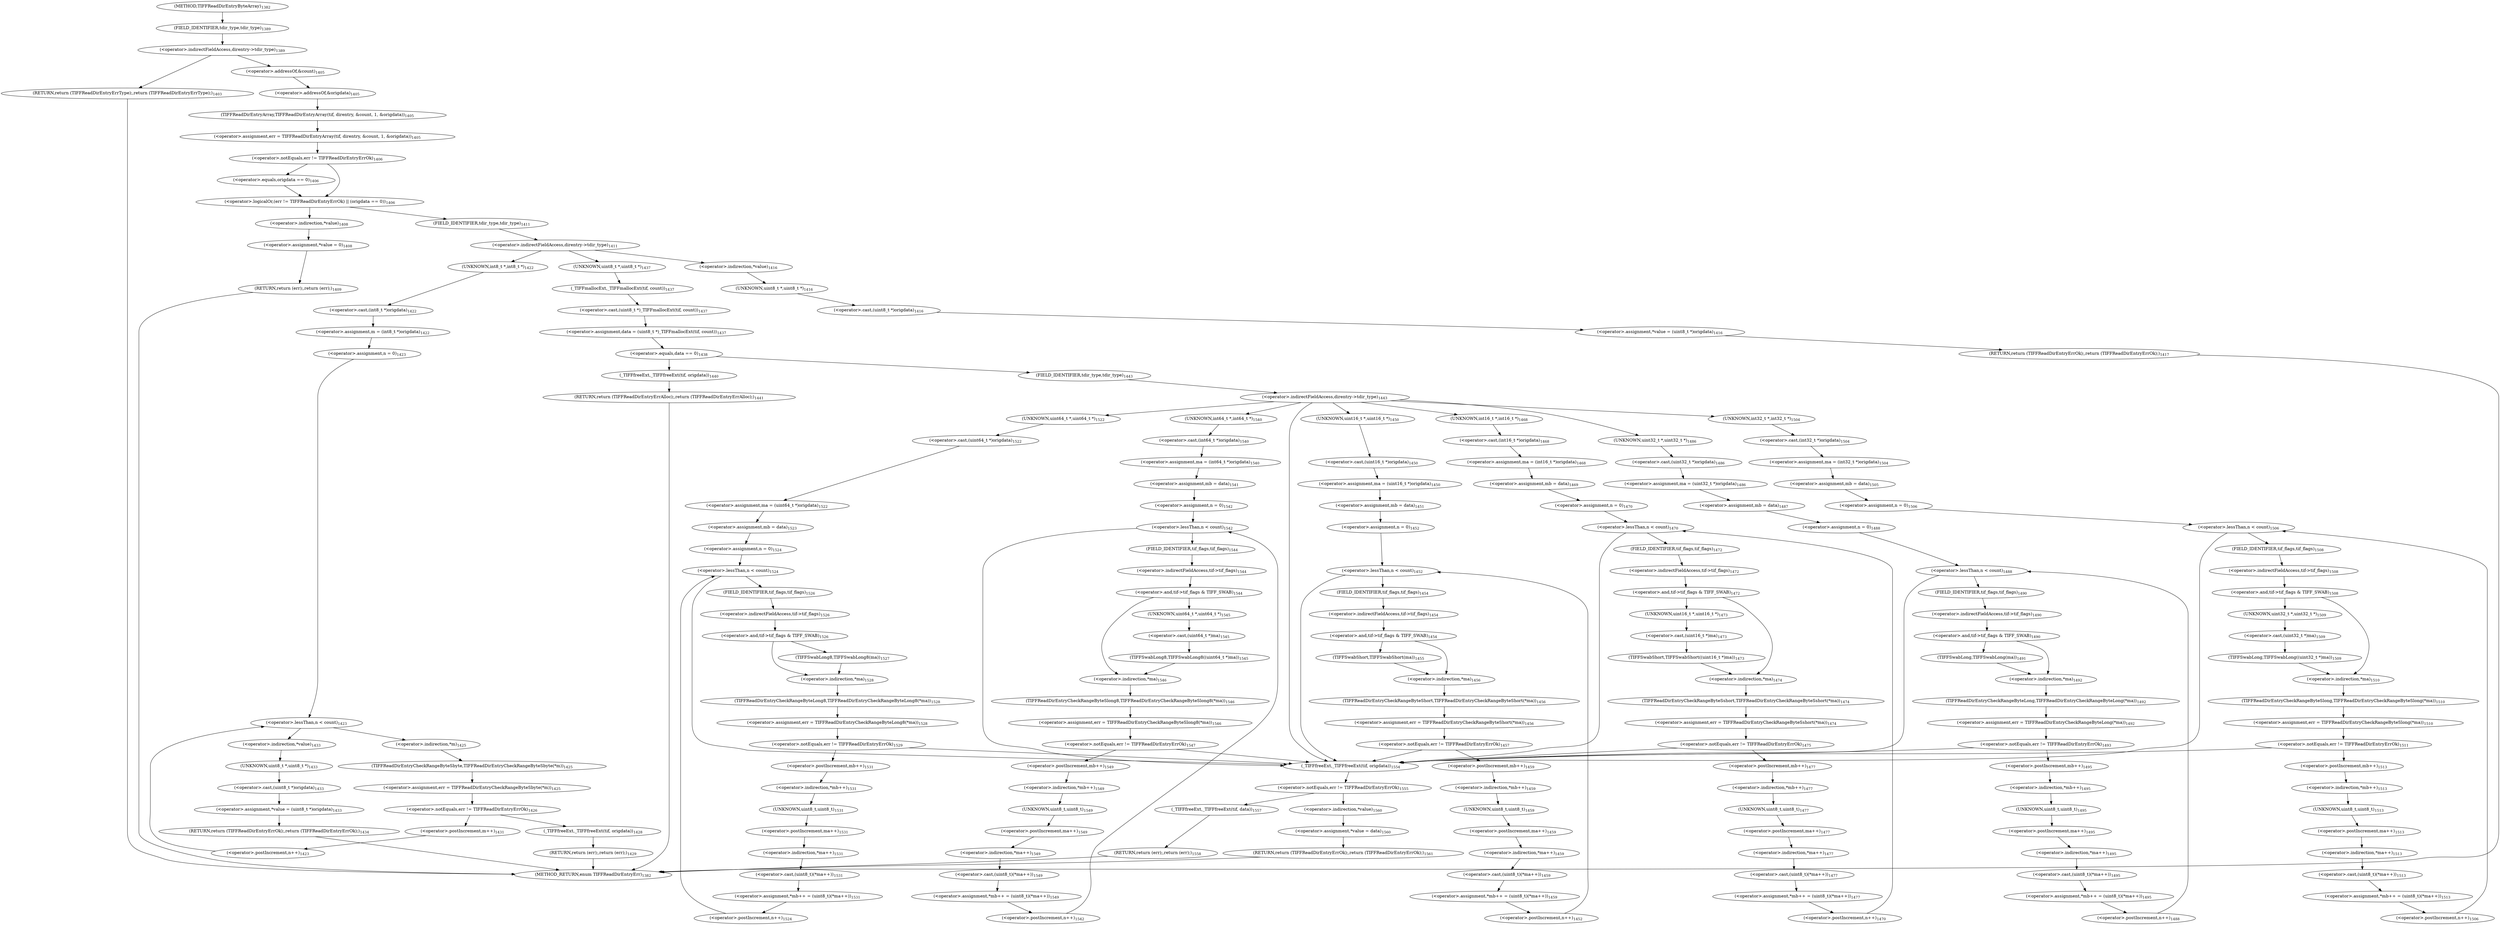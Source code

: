 digraph "TIFFReadDirEntryByteArray" {  
"81198" [label = <(&lt;operator&gt;.assignment,err = TIFFReadDirEntryArray(tif, direntry, &amp;count, 1, &amp;origdata))<SUB>1405</SUB>> ]
"81288" [label = <(&lt;operator&gt;.assignment,data = (uint8_t *)_TIFFmallocExt(tif, count))<SUB>1437</SUB>> ]
"81646" [label = <(_TIFFfreeExt,_TIFFfreeExt(tif, origdata))<SUB>1554</SUB>> ]
"81659" [label = <(&lt;operator&gt;.assignment,*value = data)<SUB>1560</SUB>> ]
"81663" [label = <(RETURN,return (TIFFReadDirEntryErrOk);,return (TIFFReadDirEntryErrOk);)<SUB>1561</SUB>> ]
"81170" [label = <(&lt;operator&gt;.indirectFieldAccess,direntry-&gt;tdir_type)<SUB>1389</SUB>> ]
"81200" [label = <(TIFFReadDirEntryArray,TIFFReadDirEntryArray(tif, direntry, &amp;count, 1, &amp;origdata))<SUB>1405</SUB>> ]
"81209" [label = <(&lt;operator&gt;.logicalOr,(err != TIFFReadDirEntryErrOk) || (origdata == 0))<SUB>1406</SUB>> ]
"81224" [label = <(&lt;operator&gt;.indirectFieldAccess,direntry-&gt;tdir_type)<SUB>1411</SUB>> ]
"81290" [label = <(&lt;operator&gt;.cast,(uint8_t *)_TIFFmallocExt(tif, count))<SUB>1437</SUB>> ]
"81296" [label = <(&lt;operator&gt;.equals,data == 0)<SUB>1438</SUB>> ]
"81306" [label = <(&lt;operator&gt;.indirectFieldAccess,direntry-&gt;tdir_type)<SUB>1443</SUB>> ]
"81650" [label = <(&lt;operator&gt;.notEquals,err != TIFFReadDirEntryErrOk)<SUB>1555</SUB>> ]
"81660" [label = <(&lt;operator&gt;.indirection,*value)<SUB>1560</SUB>> ]
"81172" [label = <(FIELD_IDENTIFIER,tdir_type,tdir_type)<SUB>1389</SUB>> ]
"81196" [label = <(RETURN,return (TIFFReadDirEntryErrType);,return (TIFFReadDirEntryErrType);)<SUB>1403</SUB>> ]
"81203" [label = <(&lt;operator&gt;.addressOf,&amp;count)<SUB>1405</SUB>> ]
"81206" [label = <(&lt;operator&gt;.addressOf,&amp;origdata)<SUB>1405</SUB>> ]
"81210" [label = <(&lt;operator&gt;.notEquals,err != TIFFReadDirEntryErrOk)<SUB>1406</SUB>> ]
"81213" [label = <(&lt;operator&gt;.equals,origdata == 0)<SUB>1406</SUB>> ]
"81217" [label = <(&lt;operator&gt;.assignment,*value = 0)<SUB>1408</SUB>> ]
"81221" [label = <(RETURN,return (err);,return (err);)<SUB>1409</SUB>> ]
"81226" [label = <(FIELD_IDENTIFIER,tdir_type,tdir_type)<SUB>1411</SUB>> ]
"81234" [label = <(&lt;operator&gt;.assignment,*value = (uint8_t *)origdata)<SUB>1416</SUB>> ]
"81240" [label = <(RETURN,return (TIFFReadDirEntryErrOk);,return (TIFFReadDirEntryErrOk);)<SUB>1417</SUB>> ]
"81291" [label = <(UNKNOWN,uint8_t *,uint8_t *)<SUB>1437</SUB>> ]
"81292" [label = <(_TIFFmallocExt,_TIFFmallocExt(tif, count))<SUB>1437</SUB>> ]
"81300" [label = <(_TIFFfreeExt,_TIFFfreeExt(tif, origdata))<SUB>1440</SUB>> ]
"81303" [label = <(RETURN,return (TIFFReadDirEntryErrAlloc);,return (TIFFReadDirEntryErrAlloc);)<SUB>1441</SUB>> ]
"81308" [label = <(FIELD_IDENTIFIER,tdir_type,tdir_type)<SUB>1443</SUB>> ]
"81654" [label = <(_TIFFfreeExt,_TIFFfreeExt(tif, data))<SUB>1557</SUB>> ]
"81657" [label = <(RETURN,return (err);,return (err);)<SUB>1558</SUB>> ]
"81218" [label = <(&lt;operator&gt;.indirection,*value)<SUB>1408</SUB>> ]
"81235" [label = <(&lt;operator&gt;.indirection,*value)<SUB>1416</SUB>> ]
"81237" [label = <(&lt;operator&gt;.cast,(uint8_t *)origdata)<SUB>1416</SUB>> ]
"81247" [label = <(&lt;operator&gt;.assignment,m = (int8_t *)origdata)<SUB>1422</SUB>> ]
"81280" [label = <(&lt;operator&gt;.assignment,*value = (uint8_t *)origdata)<SUB>1433</SUB>> ]
"81286" [label = <(RETURN,return (TIFFReadDirEntryErrOk);,return (TIFFReadDirEntryErrOk);)<SUB>1434</SUB>> ]
"81316" [label = <(&lt;operator&gt;.assignment,ma = (uint16_t *)origdata)<SUB>1450</SUB>> ]
"81321" [label = <(&lt;operator&gt;.assignment,mb = data)<SUB>1451</SUB>> ]
"81371" [label = <(&lt;operator&gt;.assignment,ma = (int16_t *)origdata)<SUB>1468</SUB>> ]
"81376" [label = <(&lt;operator&gt;.assignment,mb = data)<SUB>1469</SUB>> ]
"81428" [label = <(&lt;operator&gt;.assignment,ma = (uint32_t *)origdata)<SUB>1486</SUB>> ]
"81433" [label = <(&lt;operator&gt;.assignment,mb = data)<SUB>1487</SUB>> ]
"81483" [label = <(&lt;operator&gt;.assignment,ma = (int32_t *)origdata)<SUB>1504</SUB>> ]
"81488" [label = <(&lt;operator&gt;.assignment,mb = data)<SUB>1505</SUB>> ]
"81540" [label = <(&lt;operator&gt;.assignment,ma = (uint64_t *)origdata)<SUB>1522</SUB>> ]
"81545" [label = <(&lt;operator&gt;.assignment,mb = data)<SUB>1523</SUB>> ]
"81595" [label = <(&lt;operator&gt;.assignment,ma = (int64_t *)origdata)<SUB>1540</SUB>> ]
"81600" [label = <(&lt;operator&gt;.assignment,mb = data)<SUB>1541</SUB>> ]
"81238" [label = <(UNKNOWN,uint8_t *,uint8_t *)<SUB>1416</SUB>> ]
"81249" [label = <(&lt;operator&gt;.cast,(int8_t *)origdata)<SUB>1422</SUB>> ]
"81257" [label = <(&lt;operator&gt;.lessThan,n &lt; count)<SUB>1423</SUB>> ]
"81260" [label = <(&lt;operator&gt;.postIncrement,n++)<SUB>1423</SUB>> ]
"81281" [label = <(&lt;operator&gt;.indirection,*value)<SUB>1433</SUB>> ]
"81283" [label = <(&lt;operator&gt;.cast,(uint8_t *)origdata)<SUB>1433</SUB>> ]
"81318" [label = <(&lt;operator&gt;.cast,(uint16_t *)origdata)<SUB>1450</SUB>> ]
"81329" [label = <(&lt;operator&gt;.lessThan,n &lt; count)<SUB>1452</SUB>> ]
"81332" [label = <(&lt;operator&gt;.postIncrement,n++)<SUB>1452</SUB>> ]
"81373" [label = <(&lt;operator&gt;.cast,(int16_t *)origdata)<SUB>1468</SUB>> ]
"81384" [label = <(&lt;operator&gt;.lessThan,n &lt; count)<SUB>1470</SUB>> ]
"81387" [label = <(&lt;operator&gt;.postIncrement,n++)<SUB>1470</SUB>> ]
"81430" [label = <(&lt;operator&gt;.cast,(uint32_t *)origdata)<SUB>1486</SUB>> ]
"81441" [label = <(&lt;operator&gt;.lessThan,n &lt; count)<SUB>1488</SUB>> ]
"81444" [label = <(&lt;operator&gt;.postIncrement,n++)<SUB>1488</SUB>> ]
"81485" [label = <(&lt;operator&gt;.cast,(int32_t *)origdata)<SUB>1504</SUB>> ]
"81496" [label = <(&lt;operator&gt;.lessThan,n &lt; count)<SUB>1506</SUB>> ]
"81499" [label = <(&lt;operator&gt;.postIncrement,n++)<SUB>1506</SUB>> ]
"81542" [label = <(&lt;operator&gt;.cast,(uint64_t *)origdata)<SUB>1522</SUB>> ]
"81553" [label = <(&lt;operator&gt;.lessThan,n &lt; count)<SUB>1524</SUB>> ]
"81556" [label = <(&lt;operator&gt;.postIncrement,n++)<SUB>1524</SUB>> ]
"81597" [label = <(&lt;operator&gt;.cast,(int64_t *)origdata)<SUB>1540</SUB>> ]
"81608" [label = <(&lt;operator&gt;.lessThan,n &lt; count)<SUB>1542</SUB>> ]
"81611" [label = <(&lt;operator&gt;.postIncrement,n++)<SUB>1542</SUB>> ]
"81250" [label = <(UNKNOWN,int8_t *,int8_t *)<SUB>1422</SUB>> ]
"81254" [label = <(&lt;operator&gt;.assignment,n = 0)<SUB>1423</SUB>> ]
"81263" [label = <(&lt;operator&gt;.assignment,err = TIFFReadDirEntryCheckRangeByteSbyte(*m))<SUB>1425</SUB>> ]
"81278" [label = <(&lt;operator&gt;.postIncrement,m++)<SUB>1431</SUB>> ]
"81284" [label = <(UNKNOWN,uint8_t *,uint8_t *)<SUB>1433</SUB>> ]
"81319" [label = <(UNKNOWN,uint16_t *,uint16_t *)<SUB>1450</SUB>> ]
"81326" [label = <(&lt;operator&gt;.assignment,n = 0)<SUB>1452</SUB>> ]
"81344" [label = <(&lt;operator&gt;.assignment,err = TIFFReadDirEntryCheckRangeByteShort(*ma))<SUB>1456</SUB>> ]
"81355" [label = <(&lt;operator&gt;.assignment,*mb++ = (uint8_t)(*ma++))<SUB>1459</SUB>> ]
"81374" [label = <(UNKNOWN,int16_t *,int16_t *)<SUB>1468</SUB>> ]
"81381" [label = <(&lt;operator&gt;.assignment,n = 0)<SUB>1470</SUB>> ]
"81401" [label = <(&lt;operator&gt;.assignment,err = TIFFReadDirEntryCheckRangeByteSshort(*ma))<SUB>1474</SUB>> ]
"81412" [label = <(&lt;operator&gt;.assignment,*mb++ = (uint8_t)(*ma++))<SUB>1477</SUB>> ]
"81431" [label = <(UNKNOWN,uint32_t *,uint32_t *)<SUB>1486</SUB>> ]
"81438" [label = <(&lt;operator&gt;.assignment,n = 0)<SUB>1488</SUB>> ]
"81456" [label = <(&lt;operator&gt;.assignment,err = TIFFReadDirEntryCheckRangeByteLong(*ma))<SUB>1492</SUB>> ]
"81467" [label = <(&lt;operator&gt;.assignment,*mb++ = (uint8_t)(*ma++))<SUB>1495</SUB>> ]
"81486" [label = <(UNKNOWN,int32_t *,int32_t *)<SUB>1504</SUB>> ]
"81493" [label = <(&lt;operator&gt;.assignment,n = 0)<SUB>1506</SUB>> ]
"81513" [label = <(&lt;operator&gt;.assignment,err = TIFFReadDirEntryCheckRangeByteSlong(*ma))<SUB>1510</SUB>> ]
"81524" [label = <(&lt;operator&gt;.assignment,*mb++ = (uint8_t)(*ma++))<SUB>1513</SUB>> ]
"81543" [label = <(UNKNOWN,uint64_t *,uint64_t *)<SUB>1522</SUB>> ]
"81550" [label = <(&lt;operator&gt;.assignment,n = 0)<SUB>1524</SUB>> ]
"81568" [label = <(&lt;operator&gt;.assignment,err = TIFFReadDirEntryCheckRangeByteLong8(*ma))<SUB>1528</SUB>> ]
"81579" [label = <(&lt;operator&gt;.assignment,*mb++ = (uint8_t)(*ma++))<SUB>1531</SUB>> ]
"81598" [label = <(UNKNOWN,int64_t *,int64_t *)<SUB>1540</SUB>> ]
"81605" [label = <(&lt;operator&gt;.assignment,n = 0)<SUB>1542</SUB>> ]
"81625" [label = <(&lt;operator&gt;.assignment,err = TIFFReadDirEntryCheckRangeByteSlong8(*ma))<SUB>1546</SUB>> ]
"81636" [label = <(&lt;operator&gt;.assignment,*mb++ = (uint8_t)(*ma++))<SUB>1549</SUB>> ]
"81265" [label = <(TIFFReadDirEntryCheckRangeByteSbyte,TIFFReadDirEntryCheckRangeByteSbyte(*m))<SUB>1425</SUB>> ]
"81269" [label = <(&lt;operator&gt;.notEquals,err != TIFFReadDirEntryErrOk)<SUB>1426</SUB>> ]
"81336" [label = <(&lt;operator&gt;.and,tif-&gt;tif_flags &amp; TIFF_SWAB)<SUB>1454</SUB>> ]
"81346" [label = <(TIFFReadDirEntryCheckRangeByteShort,TIFFReadDirEntryCheckRangeByteShort(*ma))<SUB>1456</SUB>> ]
"81350" [label = <(&lt;operator&gt;.notEquals,err != TIFFReadDirEntryErrOk)<SUB>1457</SUB>> ]
"81356" [label = <(&lt;operator&gt;.indirection,*mb++)<SUB>1459</SUB>> ]
"81359" [label = <(&lt;operator&gt;.cast,(uint8_t)(*ma++))<SUB>1459</SUB>> ]
"81391" [label = <(&lt;operator&gt;.and,tif-&gt;tif_flags &amp; TIFF_SWAB)<SUB>1472</SUB>> ]
"81403" [label = <(TIFFReadDirEntryCheckRangeByteSshort,TIFFReadDirEntryCheckRangeByteSshort(*ma))<SUB>1474</SUB>> ]
"81407" [label = <(&lt;operator&gt;.notEquals,err != TIFFReadDirEntryErrOk)<SUB>1475</SUB>> ]
"81413" [label = <(&lt;operator&gt;.indirection,*mb++)<SUB>1477</SUB>> ]
"81416" [label = <(&lt;operator&gt;.cast,(uint8_t)(*ma++))<SUB>1477</SUB>> ]
"81448" [label = <(&lt;operator&gt;.and,tif-&gt;tif_flags &amp; TIFF_SWAB)<SUB>1490</SUB>> ]
"81458" [label = <(TIFFReadDirEntryCheckRangeByteLong,TIFFReadDirEntryCheckRangeByteLong(*ma))<SUB>1492</SUB>> ]
"81462" [label = <(&lt;operator&gt;.notEquals,err != TIFFReadDirEntryErrOk)<SUB>1493</SUB>> ]
"81468" [label = <(&lt;operator&gt;.indirection,*mb++)<SUB>1495</SUB>> ]
"81471" [label = <(&lt;operator&gt;.cast,(uint8_t)(*ma++))<SUB>1495</SUB>> ]
"81503" [label = <(&lt;operator&gt;.and,tif-&gt;tif_flags &amp; TIFF_SWAB)<SUB>1508</SUB>> ]
"81515" [label = <(TIFFReadDirEntryCheckRangeByteSlong,TIFFReadDirEntryCheckRangeByteSlong(*ma))<SUB>1510</SUB>> ]
"81519" [label = <(&lt;operator&gt;.notEquals,err != TIFFReadDirEntryErrOk)<SUB>1511</SUB>> ]
"81525" [label = <(&lt;operator&gt;.indirection,*mb++)<SUB>1513</SUB>> ]
"81528" [label = <(&lt;operator&gt;.cast,(uint8_t)(*ma++))<SUB>1513</SUB>> ]
"81560" [label = <(&lt;operator&gt;.and,tif-&gt;tif_flags &amp; TIFF_SWAB)<SUB>1526</SUB>> ]
"81570" [label = <(TIFFReadDirEntryCheckRangeByteLong8,TIFFReadDirEntryCheckRangeByteLong8(*ma))<SUB>1528</SUB>> ]
"81574" [label = <(&lt;operator&gt;.notEquals,err != TIFFReadDirEntryErrOk)<SUB>1529</SUB>> ]
"81580" [label = <(&lt;operator&gt;.indirection,*mb++)<SUB>1531</SUB>> ]
"81583" [label = <(&lt;operator&gt;.cast,(uint8_t)(*ma++))<SUB>1531</SUB>> ]
"81615" [label = <(&lt;operator&gt;.and,tif-&gt;tif_flags &amp; TIFF_SWAB)<SUB>1544</SUB>> ]
"81627" [label = <(TIFFReadDirEntryCheckRangeByteSlong8,TIFFReadDirEntryCheckRangeByteSlong8(*ma))<SUB>1546</SUB>> ]
"81631" [label = <(&lt;operator&gt;.notEquals,err != TIFFReadDirEntryErrOk)<SUB>1547</SUB>> ]
"81637" [label = <(&lt;operator&gt;.indirection,*mb++)<SUB>1549</SUB>> ]
"81640" [label = <(&lt;operator&gt;.cast,(uint8_t)(*ma++))<SUB>1549</SUB>> ]
"81266" [label = <(&lt;operator&gt;.indirection,*m)<SUB>1425</SUB>> ]
"81273" [label = <(_TIFFfreeExt,_TIFFfreeExt(tif, origdata))<SUB>1428</SUB>> ]
"81276" [label = <(RETURN,return (err);,return (err);)<SUB>1429</SUB>> ]
"81337" [label = <(&lt;operator&gt;.indirectFieldAccess,tif-&gt;tif_flags)<SUB>1454</SUB>> ]
"81342" [label = <(TIFFSwabShort,TIFFSwabShort(ma))<SUB>1455</SUB>> ]
"81347" [label = <(&lt;operator&gt;.indirection,*ma)<SUB>1456</SUB>> ]
"81357" [label = <(&lt;operator&gt;.postIncrement,mb++)<SUB>1459</SUB>> ]
"81360" [label = <(UNKNOWN,uint8_t,uint8_t)<SUB>1459</SUB>> ]
"81361" [label = <(&lt;operator&gt;.indirection,*ma++)<SUB>1459</SUB>> ]
"81392" [label = <(&lt;operator&gt;.indirectFieldAccess,tif-&gt;tif_flags)<SUB>1472</SUB>> ]
"81397" [label = <(TIFFSwabShort,TIFFSwabShort((uint16_t *)ma))<SUB>1473</SUB>> ]
"81404" [label = <(&lt;operator&gt;.indirection,*ma)<SUB>1474</SUB>> ]
"81414" [label = <(&lt;operator&gt;.postIncrement,mb++)<SUB>1477</SUB>> ]
"81417" [label = <(UNKNOWN,uint8_t,uint8_t)<SUB>1477</SUB>> ]
"81418" [label = <(&lt;operator&gt;.indirection,*ma++)<SUB>1477</SUB>> ]
"81449" [label = <(&lt;operator&gt;.indirectFieldAccess,tif-&gt;tif_flags)<SUB>1490</SUB>> ]
"81454" [label = <(TIFFSwabLong,TIFFSwabLong(ma))<SUB>1491</SUB>> ]
"81459" [label = <(&lt;operator&gt;.indirection,*ma)<SUB>1492</SUB>> ]
"81469" [label = <(&lt;operator&gt;.postIncrement,mb++)<SUB>1495</SUB>> ]
"81472" [label = <(UNKNOWN,uint8_t,uint8_t)<SUB>1495</SUB>> ]
"81473" [label = <(&lt;operator&gt;.indirection,*ma++)<SUB>1495</SUB>> ]
"81504" [label = <(&lt;operator&gt;.indirectFieldAccess,tif-&gt;tif_flags)<SUB>1508</SUB>> ]
"81509" [label = <(TIFFSwabLong,TIFFSwabLong((uint32_t *)ma))<SUB>1509</SUB>> ]
"81516" [label = <(&lt;operator&gt;.indirection,*ma)<SUB>1510</SUB>> ]
"81526" [label = <(&lt;operator&gt;.postIncrement,mb++)<SUB>1513</SUB>> ]
"81529" [label = <(UNKNOWN,uint8_t,uint8_t)<SUB>1513</SUB>> ]
"81530" [label = <(&lt;operator&gt;.indirection,*ma++)<SUB>1513</SUB>> ]
"81561" [label = <(&lt;operator&gt;.indirectFieldAccess,tif-&gt;tif_flags)<SUB>1526</SUB>> ]
"81566" [label = <(TIFFSwabLong8,TIFFSwabLong8(ma))<SUB>1527</SUB>> ]
"81571" [label = <(&lt;operator&gt;.indirection,*ma)<SUB>1528</SUB>> ]
"81581" [label = <(&lt;operator&gt;.postIncrement,mb++)<SUB>1531</SUB>> ]
"81584" [label = <(UNKNOWN,uint8_t,uint8_t)<SUB>1531</SUB>> ]
"81585" [label = <(&lt;operator&gt;.indirection,*ma++)<SUB>1531</SUB>> ]
"81616" [label = <(&lt;operator&gt;.indirectFieldAccess,tif-&gt;tif_flags)<SUB>1544</SUB>> ]
"81621" [label = <(TIFFSwabLong8,TIFFSwabLong8((uint64_t *)ma))<SUB>1545</SUB>> ]
"81628" [label = <(&lt;operator&gt;.indirection,*ma)<SUB>1546</SUB>> ]
"81638" [label = <(&lt;operator&gt;.postIncrement,mb++)<SUB>1549</SUB>> ]
"81641" [label = <(UNKNOWN,uint8_t,uint8_t)<SUB>1549</SUB>> ]
"81642" [label = <(&lt;operator&gt;.indirection,*ma++)<SUB>1549</SUB>> ]
"81339" [label = <(FIELD_IDENTIFIER,tif_flags,tif_flags)<SUB>1454</SUB>> ]
"81362" [label = <(&lt;operator&gt;.postIncrement,ma++)<SUB>1459</SUB>> ]
"81394" [label = <(FIELD_IDENTIFIER,tif_flags,tif_flags)<SUB>1472</SUB>> ]
"81398" [label = <(&lt;operator&gt;.cast,(uint16_t *)ma)<SUB>1473</SUB>> ]
"81419" [label = <(&lt;operator&gt;.postIncrement,ma++)<SUB>1477</SUB>> ]
"81451" [label = <(FIELD_IDENTIFIER,tif_flags,tif_flags)<SUB>1490</SUB>> ]
"81474" [label = <(&lt;operator&gt;.postIncrement,ma++)<SUB>1495</SUB>> ]
"81506" [label = <(FIELD_IDENTIFIER,tif_flags,tif_flags)<SUB>1508</SUB>> ]
"81510" [label = <(&lt;operator&gt;.cast,(uint32_t *)ma)<SUB>1509</SUB>> ]
"81531" [label = <(&lt;operator&gt;.postIncrement,ma++)<SUB>1513</SUB>> ]
"81563" [label = <(FIELD_IDENTIFIER,tif_flags,tif_flags)<SUB>1526</SUB>> ]
"81586" [label = <(&lt;operator&gt;.postIncrement,ma++)<SUB>1531</SUB>> ]
"81618" [label = <(FIELD_IDENTIFIER,tif_flags,tif_flags)<SUB>1544</SUB>> ]
"81622" [label = <(&lt;operator&gt;.cast,(uint64_t *)ma)<SUB>1545</SUB>> ]
"81643" [label = <(&lt;operator&gt;.postIncrement,ma++)<SUB>1549</SUB>> ]
"81399" [label = <(UNKNOWN,uint16_t *,uint16_t *)<SUB>1473</SUB>> ]
"81511" [label = <(UNKNOWN,uint32_t *,uint32_t *)<SUB>1509</SUB>> ]
"81623" [label = <(UNKNOWN,uint64_t *,uint64_t *)<SUB>1545</SUB>> ]
"81160" [label = <(METHOD,TIFFReadDirEntryByteArray)<SUB>1382</SUB>> ]
"81665" [label = <(METHOD_RETURN,enum TIFFReadDirEntryErr)<SUB>1382</SUB>> ]
  "81198" -> "81210" 
  "81288" -> "81296" 
  "81646" -> "81650" 
  "81659" -> "81663" 
  "81663" -> "81665" 
  "81170" -> "81203" 
  "81170" -> "81196" 
  "81200" -> "81198" 
  "81209" -> "81218" 
  "81209" -> "81226" 
  "81224" -> "81235" 
  "81224" -> "81250" 
  "81224" -> "81291" 
  "81290" -> "81288" 
  "81296" -> "81300" 
  "81296" -> "81308" 
  "81306" -> "81319" 
  "81306" -> "81374" 
  "81306" -> "81431" 
  "81306" -> "81486" 
  "81306" -> "81543" 
  "81306" -> "81598" 
  "81306" -> "81646" 
  "81650" -> "81654" 
  "81650" -> "81660" 
  "81660" -> "81659" 
  "81172" -> "81170" 
  "81196" -> "81665" 
  "81203" -> "81206" 
  "81206" -> "81200" 
  "81210" -> "81209" 
  "81210" -> "81213" 
  "81213" -> "81209" 
  "81217" -> "81221" 
  "81221" -> "81665" 
  "81226" -> "81224" 
  "81234" -> "81240" 
  "81240" -> "81665" 
  "81291" -> "81292" 
  "81292" -> "81290" 
  "81300" -> "81303" 
  "81303" -> "81665" 
  "81308" -> "81306" 
  "81654" -> "81657" 
  "81657" -> "81665" 
  "81218" -> "81217" 
  "81235" -> "81238" 
  "81237" -> "81234" 
  "81247" -> "81254" 
  "81280" -> "81286" 
  "81286" -> "81665" 
  "81316" -> "81321" 
  "81321" -> "81326" 
  "81371" -> "81376" 
  "81376" -> "81381" 
  "81428" -> "81433" 
  "81433" -> "81438" 
  "81483" -> "81488" 
  "81488" -> "81493" 
  "81540" -> "81545" 
  "81545" -> "81550" 
  "81595" -> "81600" 
  "81600" -> "81605" 
  "81238" -> "81237" 
  "81249" -> "81247" 
  "81257" -> "81266" 
  "81257" -> "81281" 
  "81260" -> "81257" 
  "81281" -> "81284" 
  "81283" -> "81280" 
  "81318" -> "81316" 
  "81329" -> "81339" 
  "81329" -> "81646" 
  "81332" -> "81329" 
  "81373" -> "81371" 
  "81384" -> "81394" 
  "81384" -> "81646" 
  "81387" -> "81384" 
  "81430" -> "81428" 
  "81441" -> "81451" 
  "81441" -> "81646" 
  "81444" -> "81441" 
  "81485" -> "81483" 
  "81496" -> "81506" 
  "81496" -> "81646" 
  "81499" -> "81496" 
  "81542" -> "81540" 
  "81553" -> "81563" 
  "81553" -> "81646" 
  "81556" -> "81553" 
  "81597" -> "81595" 
  "81608" -> "81618" 
  "81608" -> "81646" 
  "81611" -> "81608" 
  "81250" -> "81249" 
  "81254" -> "81257" 
  "81263" -> "81269" 
  "81278" -> "81260" 
  "81284" -> "81283" 
  "81319" -> "81318" 
  "81326" -> "81329" 
  "81344" -> "81350" 
  "81355" -> "81332" 
  "81374" -> "81373" 
  "81381" -> "81384" 
  "81401" -> "81407" 
  "81412" -> "81387" 
  "81431" -> "81430" 
  "81438" -> "81441" 
  "81456" -> "81462" 
  "81467" -> "81444" 
  "81486" -> "81485" 
  "81493" -> "81496" 
  "81513" -> "81519" 
  "81524" -> "81499" 
  "81543" -> "81542" 
  "81550" -> "81553" 
  "81568" -> "81574" 
  "81579" -> "81556" 
  "81598" -> "81597" 
  "81605" -> "81608" 
  "81625" -> "81631" 
  "81636" -> "81611" 
  "81265" -> "81263" 
  "81269" -> "81273" 
  "81269" -> "81278" 
  "81336" -> "81342" 
  "81336" -> "81347" 
  "81346" -> "81344" 
  "81350" -> "81646" 
  "81350" -> "81357" 
  "81356" -> "81360" 
  "81359" -> "81355" 
  "81391" -> "81399" 
  "81391" -> "81404" 
  "81403" -> "81401" 
  "81407" -> "81646" 
  "81407" -> "81414" 
  "81413" -> "81417" 
  "81416" -> "81412" 
  "81448" -> "81454" 
  "81448" -> "81459" 
  "81458" -> "81456" 
  "81462" -> "81646" 
  "81462" -> "81469" 
  "81468" -> "81472" 
  "81471" -> "81467" 
  "81503" -> "81511" 
  "81503" -> "81516" 
  "81515" -> "81513" 
  "81519" -> "81646" 
  "81519" -> "81526" 
  "81525" -> "81529" 
  "81528" -> "81524" 
  "81560" -> "81566" 
  "81560" -> "81571" 
  "81570" -> "81568" 
  "81574" -> "81646" 
  "81574" -> "81581" 
  "81580" -> "81584" 
  "81583" -> "81579" 
  "81615" -> "81623" 
  "81615" -> "81628" 
  "81627" -> "81625" 
  "81631" -> "81646" 
  "81631" -> "81638" 
  "81637" -> "81641" 
  "81640" -> "81636" 
  "81266" -> "81265" 
  "81273" -> "81276" 
  "81276" -> "81665" 
  "81337" -> "81336" 
  "81342" -> "81347" 
  "81347" -> "81346" 
  "81357" -> "81356" 
  "81360" -> "81362" 
  "81361" -> "81359" 
  "81392" -> "81391" 
  "81397" -> "81404" 
  "81404" -> "81403" 
  "81414" -> "81413" 
  "81417" -> "81419" 
  "81418" -> "81416" 
  "81449" -> "81448" 
  "81454" -> "81459" 
  "81459" -> "81458" 
  "81469" -> "81468" 
  "81472" -> "81474" 
  "81473" -> "81471" 
  "81504" -> "81503" 
  "81509" -> "81516" 
  "81516" -> "81515" 
  "81526" -> "81525" 
  "81529" -> "81531" 
  "81530" -> "81528" 
  "81561" -> "81560" 
  "81566" -> "81571" 
  "81571" -> "81570" 
  "81581" -> "81580" 
  "81584" -> "81586" 
  "81585" -> "81583" 
  "81616" -> "81615" 
  "81621" -> "81628" 
  "81628" -> "81627" 
  "81638" -> "81637" 
  "81641" -> "81643" 
  "81642" -> "81640" 
  "81339" -> "81337" 
  "81362" -> "81361" 
  "81394" -> "81392" 
  "81398" -> "81397" 
  "81419" -> "81418" 
  "81451" -> "81449" 
  "81474" -> "81473" 
  "81506" -> "81504" 
  "81510" -> "81509" 
  "81531" -> "81530" 
  "81563" -> "81561" 
  "81586" -> "81585" 
  "81618" -> "81616" 
  "81622" -> "81621" 
  "81643" -> "81642" 
  "81399" -> "81398" 
  "81511" -> "81510" 
  "81623" -> "81622" 
  "81160" -> "81172" 
}
